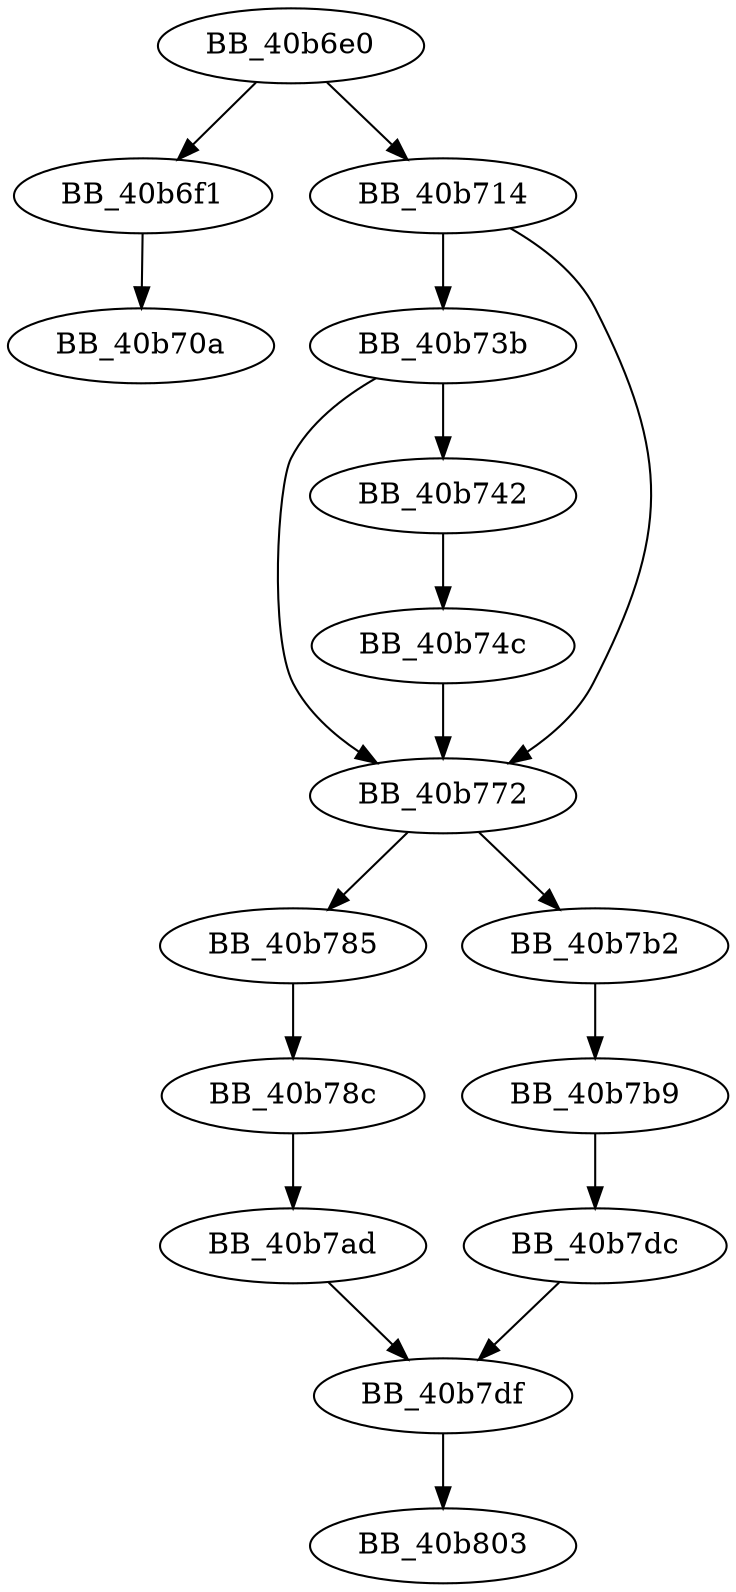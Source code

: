 DiGraph sub_40B6E0{
BB_40b6e0->BB_40b6f1
BB_40b6e0->BB_40b714
BB_40b6f1->BB_40b70a
BB_40b714->BB_40b73b
BB_40b714->BB_40b772
BB_40b73b->BB_40b742
BB_40b73b->BB_40b772
BB_40b742->BB_40b74c
BB_40b74c->BB_40b772
BB_40b772->BB_40b785
BB_40b772->BB_40b7b2
BB_40b785->BB_40b78c
BB_40b78c->BB_40b7ad
BB_40b7ad->BB_40b7df
BB_40b7b2->BB_40b7b9
BB_40b7b9->BB_40b7dc
BB_40b7dc->BB_40b7df
BB_40b7df->BB_40b803
}
